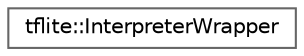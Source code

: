 digraph "Graphical Class Hierarchy"
{
 // LATEX_PDF_SIZE
  bgcolor="transparent";
  edge [fontname=Helvetica,fontsize=10,labelfontname=Helvetica,labelfontsize=10];
  node [fontname=Helvetica,fontsize=10,shape=box,height=0.2,width=0.4];
  rankdir="LR";
  Node0 [id="Node000000",label="tflite::InterpreterWrapper",height=0.2,width=0.4,color="grey40", fillcolor="white", style="filled",URL="$classtflite_1_1_interpreter_wrapper.html",tooltip=" "];
}

